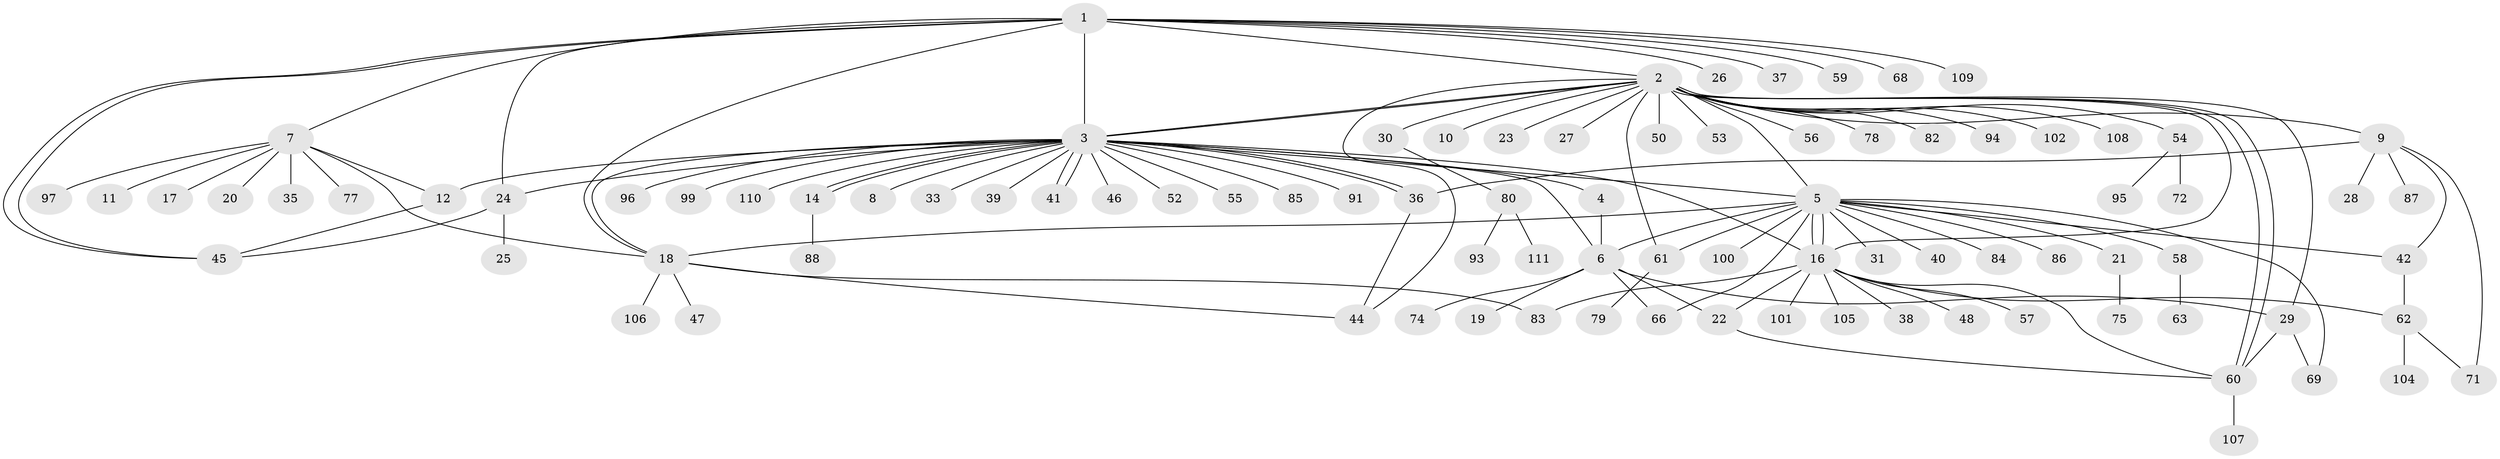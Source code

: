 // original degree distribution, {14: 0.008928571428571428, 25: 0.008928571428571428, 29: 0.008928571428571428, 2: 0.13392857142857142, 18: 0.008928571428571428, 9: 0.008928571428571428, 8: 0.008928571428571428, 1: 0.6071428571428571, 6: 0.017857142857142856, 3: 0.125, 13: 0.008928571428571428, 7: 0.008928571428571428, 5: 0.008928571428571428, 4: 0.03571428571428571}
// Generated by graph-tools (version 1.1) at 2025/41/03/06/25 10:41:47]
// undirected, 92 vertices, 126 edges
graph export_dot {
graph [start="1"]
  node [color=gray90,style=filled];
  1 [super="+15"];
  2 [super="+70"];
  3 [super="+34"];
  4;
  5 [super="+65"];
  6 [super="+103"];
  7 [super="+13"];
  8;
  9 [super="+67"];
  10;
  11;
  12;
  14;
  16 [super="+73"];
  17;
  18 [super="+32"];
  19;
  20;
  21 [super="+81"];
  22;
  23 [super="+90"];
  24 [super="+49"];
  25;
  26;
  27;
  28;
  29 [super="+89"];
  30 [super="+43"];
  31;
  33;
  35;
  36;
  37;
  38;
  39;
  40;
  41 [super="+98"];
  42 [super="+92"];
  44 [super="+51"];
  45 [super="+76"];
  46;
  47;
  48;
  50;
  52;
  53;
  54 [super="+64"];
  55;
  56;
  57;
  58;
  59;
  60;
  61;
  62;
  63;
  66;
  68;
  69;
  71;
  72;
  74;
  75;
  77;
  78;
  79;
  80;
  82;
  83;
  84;
  85;
  86;
  87;
  88;
  91;
  93;
  94;
  95;
  96;
  97;
  99;
  100;
  101;
  102;
  104;
  105;
  106;
  107;
  108;
  109;
  110;
  111 [super="+112"];
  1 -- 2;
  1 -- 3 [weight=2];
  1 -- 7;
  1 -- 18;
  1 -- 24;
  1 -- 26;
  1 -- 37;
  1 -- 45;
  1 -- 45;
  1 -- 59;
  1 -- 68;
  1 -- 109;
  2 -- 3;
  2 -- 3;
  2 -- 5;
  2 -- 9;
  2 -- 10;
  2 -- 23;
  2 -- 27;
  2 -- 29;
  2 -- 30;
  2 -- 44;
  2 -- 50;
  2 -- 53;
  2 -- 54;
  2 -- 56;
  2 -- 60;
  2 -- 60;
  2 -- 61;
  2 -- 78;
  2 -- 82;
  2 -- 94;
  2 -- 102;
  2 -- 108;
  2 -- 16;
  3 -- 4;
  3 -- 5;
  3 -- 6;
  3 -- 8;
  3 -- 12;
  3 -- 14;
  3 -- 14;
  3 -- 16;
  3 -- 18;
  3 -- 24;
  3 -- 33;
  3 -- 36;
  3 -- 36;
  3 -- 39;
  3 -- 41 [weight=2];
  3 -- 41;
  3 -- 46;
  3 -- 52;
  3 -- 55;
  3 -- 85;
  3 -- 91;
  3 -- 96;
  3 -- 99;
  3 -- 110;
  4 -- 6;
  5 -- 6;
  5 -- 16;
  5 -- 16;
  5 -- 21;
  5 -- 31;
  5 -- 40;
  5 -- 42;
  5 -- 58;
  5 -- 61;
  5 -- 66;
  5 -- 69;
  5 -- 84;
  5 -- 86;
  5 -- 100;
  5 -- 18;
  6 -- 19;
  6 -- 22;
  6 -- 29;
  6 -- 66;
  6 -- 74;
  7 -- 11;
  7 -- 12;
  7 -- 20;
  7 -- 35;
  7 -- 77;
  7 -- 97;
  7 -- 17;
  7 -- 18;
  9 -- 28;
  9 -- 36;
  9 -- 42;
  9 -- 71;
  9 -- 87;
  12 -- 45;
  14 -- 88;
  16 -- 22;
  16 -- 38;
  16 -- 48;
  16 -- 57;
  16 -- 60;
  16 -- 62;
  16 -- 83;
  16 -- 101;
  16 -- 105;
  18 -- 44;
  18 -- 47;
  18 -- 106;
  18 -- 83;
  21 -- 75;
  22 -- 60;
  24 -- 25;
  24 -- 45;
  29 -- 60;
  29 -- 69;
  30 -- 80;
  36 -- 44;
  42 -- 62;
  54 -- 95;
  54 -- 72;
  58 -- 63;
  60 -- 107;
  61 -- 79;
  62 -- 71;
  62 -- 104;
  80 -- 93;
  80 -- 111;
}
